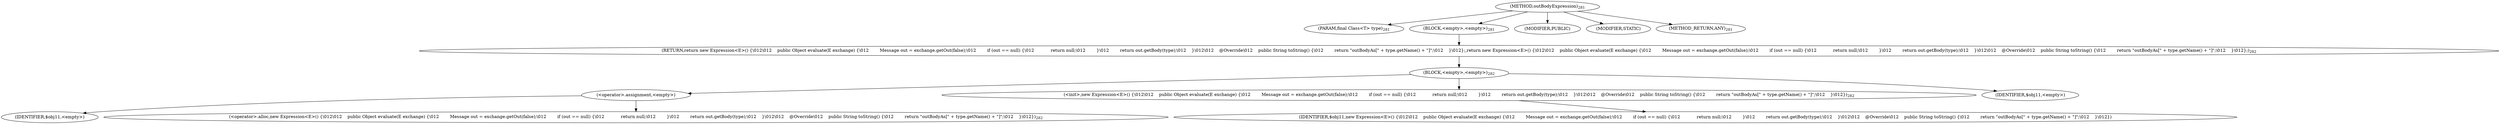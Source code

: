digraph "outBodyExpression" {  
"182" [label = <(METHOD,outBodyExpression)<SUB>281</SUB>> ]
"183" [label = <(PARAM,final Class&lt;T&gt; type)<SUB>281</SUB>> ]
"184" [label = <(BLOCK,&lt;empty&gt;,&lt;empty&gt;)<SUB>281</SUB>> ]
"185" [label = <(RETURN,return new Expression&lt;E&gt;() {\012\012    public Object evaluate(E exchange) {\012        Message out = exchange.getOut(false);\012        if (out == null) {\012            return null;\012        }\012        return out.getBody(type);\012    }\012\012    @Override\012    public String toString() {\012        return &quot;outBodyAs[&quot; + type.getName() + &quot;]&quot;;\012    }\012};,return new Expression&lt;E&gt;() {\012\012    public Object evaluate(E exchange) {\012        Message out = exchange.getOut(false);\012        if (out == null) {\012            return null;\012        }\012        return out.getBody(type);\012    }\012\012    @Override\012    public String toString() {\012        return &quot;outBodyAs[&quot; + type.getName() + &quot;]&quot;;\012    }\012};)<SUB>282</SUB>> ]
"186" [label = <(BLOCK,&lt;empty&gt;,&lt;empty&gt;)<SUB>282</SUB>> ]
"187" [label = <(&lt;operator&gt;.assignment,&lt;empty&gt;)> ]
"188" [label = <(IDENTIFIER,$obj11,&lt;empty&gt;)> ]
"189" [label = <(&lt;operator&gt;.alloc,new Expression&lt;E&gt;() {\012\012    public Object evaluate(E exchange) {\012        Message out = exchange.getOut(false);\012        if (out == null) {\012            return null;\012        }\012        return out.getBody(type);\012    }\012\012    @Override\012    public String toString() {\012        return &quot;outBodyAs[&quot; + type.getName() + &quot;]&quot;;\012    }\012})<SUB>282</SUB>> ]
"190" [label = <(&lt;init&gt;,new Expression&lt;E&gt;() {\012\012    public Object evaluate(E exchange) {\012        Message out = exchange.getOut(false);\012        if (out == null) {\012            return null;\012        }\012        return out.getBody(type);\012    }\012\012    @Override\012    public String toString() {\012        return &quot;outBodyAs[&quot; + type.getName() + &quot;]&quot;;\012    }\012})<SUB>282</SUB>> ]
"191" [label = <(IDENTIFIER,$obj11,new Expression&lt;E&gt;() {\012\012    public Object evaluate(E exchange) {\012        Message out = exchange.getOut(false);\012        if (out == null) {\012            return null;\012        }\012        return out.getBody(type);\012    }\012\012    @Override\012    public String toString() {\012        return &quot;outBodyAs[&quot; + type.getName() + &quot;]&quot;;\012    }\012})> ]
"192" [label = <(IDENTIFIER,$obj11,&lt;empty&gt;)> ]
"193" [label = <(MODIFIER,PUBLIC)> ]
"194" [label = <(MODIFIER,STATIC)> ]
"195" [label = <(METHOD_RETURN,ANY)<SUB>281</SUB>> ]
  "182" -> "183" 
  "182" -> "184" 
  "182" -> "193" 
  "182" -> "194" 
  "182" -> "195" 
  "184" -> "185" 
  "185" -> "186" 
  "186" -> "187" 
  "186" -> "190" 
  "186" -> "192" 
  "187" -> "188" 
  "187" -> "189" 
  "190" -> "191" 
}
